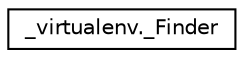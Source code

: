 digraph "Graphical Class Hierarchy"
{
 // LATEX_PDF_SIZE
  edge [fontname="Helvetica",fontsize="10",labelfontname="Helvetica",labelfontsize="10"];
  node [fontname="Helvetica",fontsize="10",shape=record];
  rankdir="LR";
  Node0 [label="_virtualenv._Finder",height=0.2,width=0.4,color="black", fillcolor="white", style="filled",URL="$class__virtualenv_1_1__Finder.html",tooltip=" "];
}
